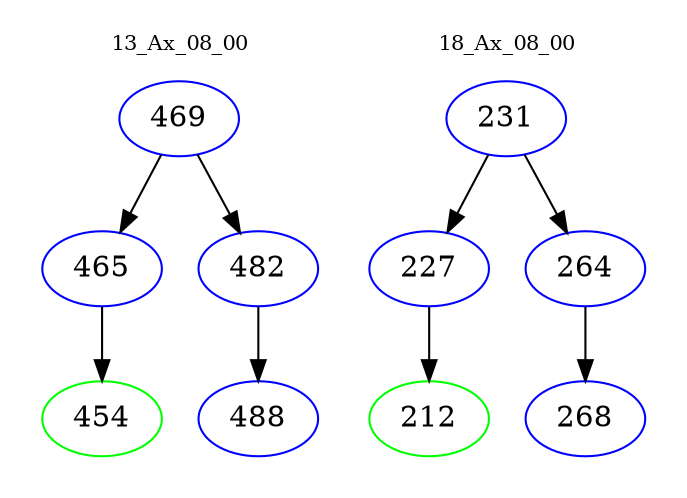 digraph{
subgraph cluster_0 {
color = white
label = "13_Ax_08_00";
fontsize=10;
T0_469 [label="469", color="blue"]
T0_469 -> T0_465 [color="black"]
T0_465 [label="465", color="blue"]
T0_465 -> T0_454 [color="black"]
T0_454 [label="454", color="green"]
T0_469 -> T0_482 [color="black"]
T0_482 [label="482", color="blue"]
T0_482 -> T0_488 [color="black"]
T0_488 [label="488", color="blue"]
}
subgraph cluster_1 {
color = white
label = "18_Ax_08_00";
fontsize=10;
T1_231 [label="231", color="blue"]
T1_231 -> T1_227 [color="black"]
T1_227 [label="227", color="blue"]
T1_227 -> T1_212 [color="black"]
T1_212 [label="212", color="green"]
T1_231 -> T1_264 [color="black"]
T1_264 [label="264", color="blue"]
T1_264 -> T1_268 [color="black"]
T1_268 [label="268", color="blue"]
}
}
